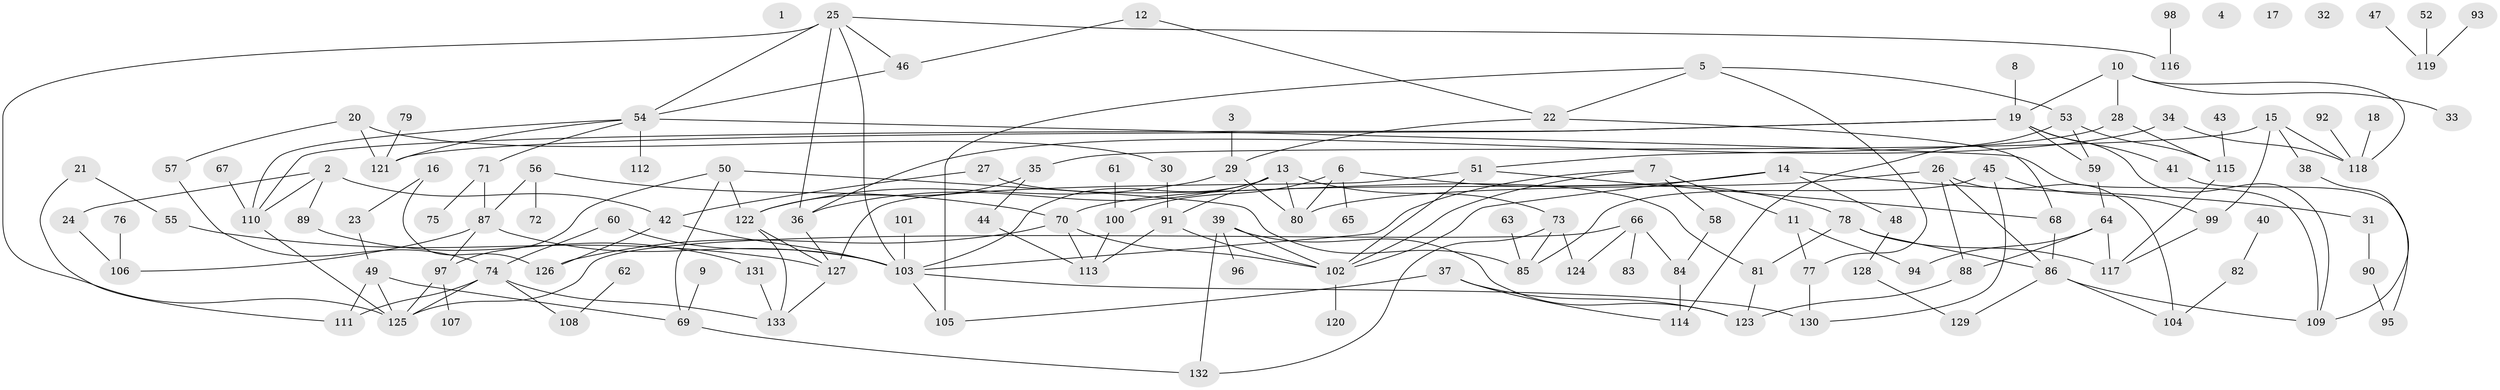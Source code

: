 // coarse degree distribution, {0: 0.043478260869565216, 4: 0.15217391304347827, 3: 0.11956521739130435, 5: 0.08695652173913043, 6: 0.06521739130434782, 1: 0.20652173913043478, 2: 0.2391304347826087, 7: 0.05434782608695652, 9: 0.010869565217391304, 12: 0.010869565217391304, 8: 0.010869565217391304}
// Generated by graph-tools (version 1.1) at 2025/41/03/06/25 10:41:25]
// undirected, 133 vertices, 191 edges
graph export_dot {
graph [start="1"]
  node [color=gray90,style=filled];
  1;
  2;
  3;
  4;
  5;
  6;
  7;
  8;
  9;
  10;
  11;
  12;
  13;
  14;
  15;
  16;
  17;
  18;
  19;
  20;
  21;
  22;
  23;
  24;
  25;
  26;
  27;
  28;
  29;
  30;
  31;
  32;
  33;
  34;
  35;
  36;
  37;
  38;
  39;
  40;
  41;
  42;
  43;
  44;
  45;
  46;
  47;
  48;
  49;
  50;
  51;
  52;
  53;
  54;
  55;
  56;
  57;
  58;
  59;
  60;
  61;
  62;
  63;
  64;
  65;
  66;
  67;
  68;
  69;
  70;
  71;
  72;
  73;
  74;
  75;
  76;
  77;
  78;
  79;
  80;
  81;
  82;
  83;
  84;
  85;
  86;
  87;
  88;
  89;
  90;
  91;
  92;
  93;
  94;
  95;
  96;
  97;
  98;
  99;
  100;
  101;
  102;
  103;
  104;
  105;
  106;
  107;
  108;
  109;
  110;
  111;
  112;
  113;
  114;
  115;
  116;
  117;
  118;
  119;
  120;
  121;
  122;
  123;
  124;
  125;
  126;
  127;
  128;
  129;
  130;
  131;
  132;
  133;
  2 -- 24;
  2 -- 42;
  2 -- 89;
  2 -- 110;
  3 -- 29;
  5 -- 22;
  5 -- 53;
  5 -- 77;
  5 -- 105;
  6 -- 65;
  6 -- 78;
  6 -- 80;
  6 -- 100;
  7 -- 11;
  7 -- 58;
  7 -- 102;
  7 -- 103;
  8 -- 19;
  9 -- 69;
  10 -- 19;
  10 -- 28;
  10 -- 33;
  10 -- 118;
  11 -- 77;
  11 -- 94;
  12 -- 22;
  12 -- 46;
  13 -- 36;
  13 -- 73;
  13 -- 80;
  13 -- 91;
  13 -- 103;
  14 -- 31;
  14 -- 48;
  14 -- 70;
  14 -- 102;
  15 -- 35;
  15 -- 38;
  15 -- 99;
  15 -- 118;
  16 -- 23;
  16 -- 126;
  18 -- 118;
  19 -- 41;
  19 -- 59;
  19 -- 109;
  19 -- 110;
  19 -- 121;
  20 -- 30;
  20 -- 57;
  20 -- 121;
  21 -- 55;
  21 -- 111;
  22 -- 29;
  22 -- 68;
  23 -- 49;
  24 -- 106;
  25 -- 36;
  25 -- 46;
  25 -- 54;
  25 -- 103;
  25 -- 116;
  25 -- 125;
  26 -- 80;
  26 -- 86;
  26 -- 88;
  26 -- 104;
  27 -- 42;
  27 -- 81;
  28 -- 51;
  28 -- 115;
  29 -- 80;
  29 -- 122;
  30 -- 91;
  31 -- 90;
  34 -- 36;
  34 -- 118;
  35 -- 44;
  35 -- 122;
  36 -- 127;
  37 -- 105;
  37 -- 114;
  37 -- 123;
  38 -- 109;
  39 -- 96;
  39 -- 102;
  39 -- 123;
  39 -- 132;
  40 -- 82;
  41 -- 95;
  42 -- 103;
  42 -- 126;
  43 -- 115;
  44 -- 113;
  45 -- 85;
  45 -- 99;
  45 -- 130;
  46 -- 54;
  47 -- 119;
  48 -- 128;
  49 -- 69;
  49 -- 111;
  49 -- 125;
  50 -- 69;
  50 -- 85;
  50 -- 97;
  50 -- 122;
  51 -- 68;
  51 -- 102;
  51 -- 127;
  52 -- 119;
  53 -- 59;
  53 -- 114;
  53 -- 115;
  54 -- 71;
  54 -- 109;
  54 -- 110;
  54 -- 112;
  54 -- 121;
  55 -- 127;
  56 -- 70;
  56 -- 72;
  56 -- 87;
  57 -- 74;
  58 -- 84;
  59 -- 64;
  60 -- 74;
  60 -- 103;
  61 -- 100;
  62 -- 108;
  63 -- 85;
  64 -- 88;
  64 -- 94;
  64 -- 117;
  66 -- 83;
  66 -- 84;
  66 -- 124;
  66 -- 125;
  67 -- 110;
  68 -- 86;
  69 -- 132;
  70 -- 102;
  70 -- 113;
  70 -- 126;
  71 -- 75;
  71 -- 87;
  73 -- 85;
  73 -- 124;
  73 -- 132;
  74 -- 108;
  74 -- 111;
  74 -- 125;
  74 -- 133;
  76 -- 106;
  77 -- 130;
  78 -- 81;
  78 -- 86;
  78 -- 117;
  79 -- 121;
  81 -- 123;
  82 -- 104;
  84 -- 114;
  86 -- 104;
  86 -- 109;
  86 -- 129;
  87 -- 97;
  87 -- 103;
  87 -- 106;
  88 -- 123;
  89 -- 131;
  90 -- 95;
  91 -- 102;
  91 -- 113;
  92 -- 118;
  93 -- 119;
  97 -- 107;
  97 -- 125;
  98 -- 116;
  99 -- 117;
  100 -- 113;
  101 -- 103;
  102 -- 120;
  103 -- 105;
  103 -- 130;
  110 -- 125;
  115 -- 117;
  122 -- 127;
  122 -- 133;
  127 -- 133;
  128 -- 129;
  131 -- 133;
}
